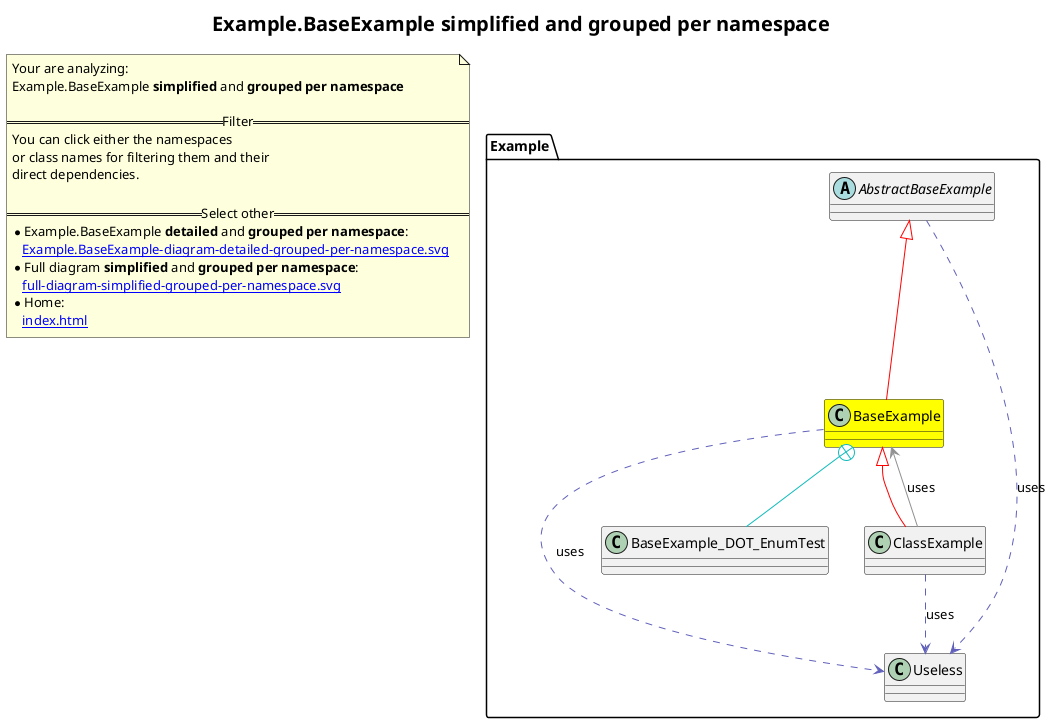 @startuml
title <size:20>Example.BaseExample **simplified** and **grouped per namespace**</size>
note "Your are analyzing:\nExample.BaseExample **simplified** and **grouped per namespace**\n\n==Filter==\nYou can click either the namespaces \nor class names for filtering them and their\ndirect dependencies.\n\n==Select other==\n* Example.BaseExample **detailed** and **grouped per namespace**:\n   [[Example.BaseExample-diagram-detailed-grouped-per-namespace.svg]]\n* Full diagram **simplified** and **grouped per namespace**:\n   [[full-diagram-simplified-grouped-per-namespace.svg]]\n* Home:\n   [[index.html]]" as FloatingNote
namespace Example [[Example-diagram-simplified-grouped-per-namespace.svg]] {
class Example.BaseExample [[Example.BaseExample-diagram-simplified-grouped-per-namespace.svg]] #yellow {
}
abstract class Example.AbstractBaseExample [[Example.AbstractBaseExample-diagram-simplified-grouped-per-namespace.svg]]  {
}
class Example.Useless [[Example.Useless-diagram-simplified-grouped-per-namespace.svg]]  {
}
class Example.BaseExample_DOT_EnumTest [[Example.BaseExample_DOT_EnumTest-diagram-simplified-grouped-per-namespace.svg]]  {
}
class Example.ClassExample [[Example.ClassExample-diagram-simplified-grouped-per-namespace.svg]]  {
}
'Compared namespace Example [[Example-diagram-simplified-grouped-per-namespace.svg]] { with last element of }
' Closing all previous_sub_namespace_list namespace None because file analysis is finished.
' Closing namespace Example
}
 ' *************************************** 
 ' *************************************** 
 ' *************************************** 
' Class relations extracted from namespace:
' Example
Example.AbstractBaseExample <|-[#red]- Example.BaseExample
Example.BaseExample +-[#10BBBB]- Example.BaseExample_DOT_EnumTest 
Example.BaseExample .[#6060BB].> Example.Useless  : uses 
Example.AbstractBaseExample .[#6060BB].> Example.Useless  : uses 
Example.BaseExample <|-[#red]- Example.ClassExample
Example.ClassExample .[#6060BB].> Example.Useless  : uses 
Example.ClassExample -[#909090]-> Example.BaseExample  : uses 
@enduml